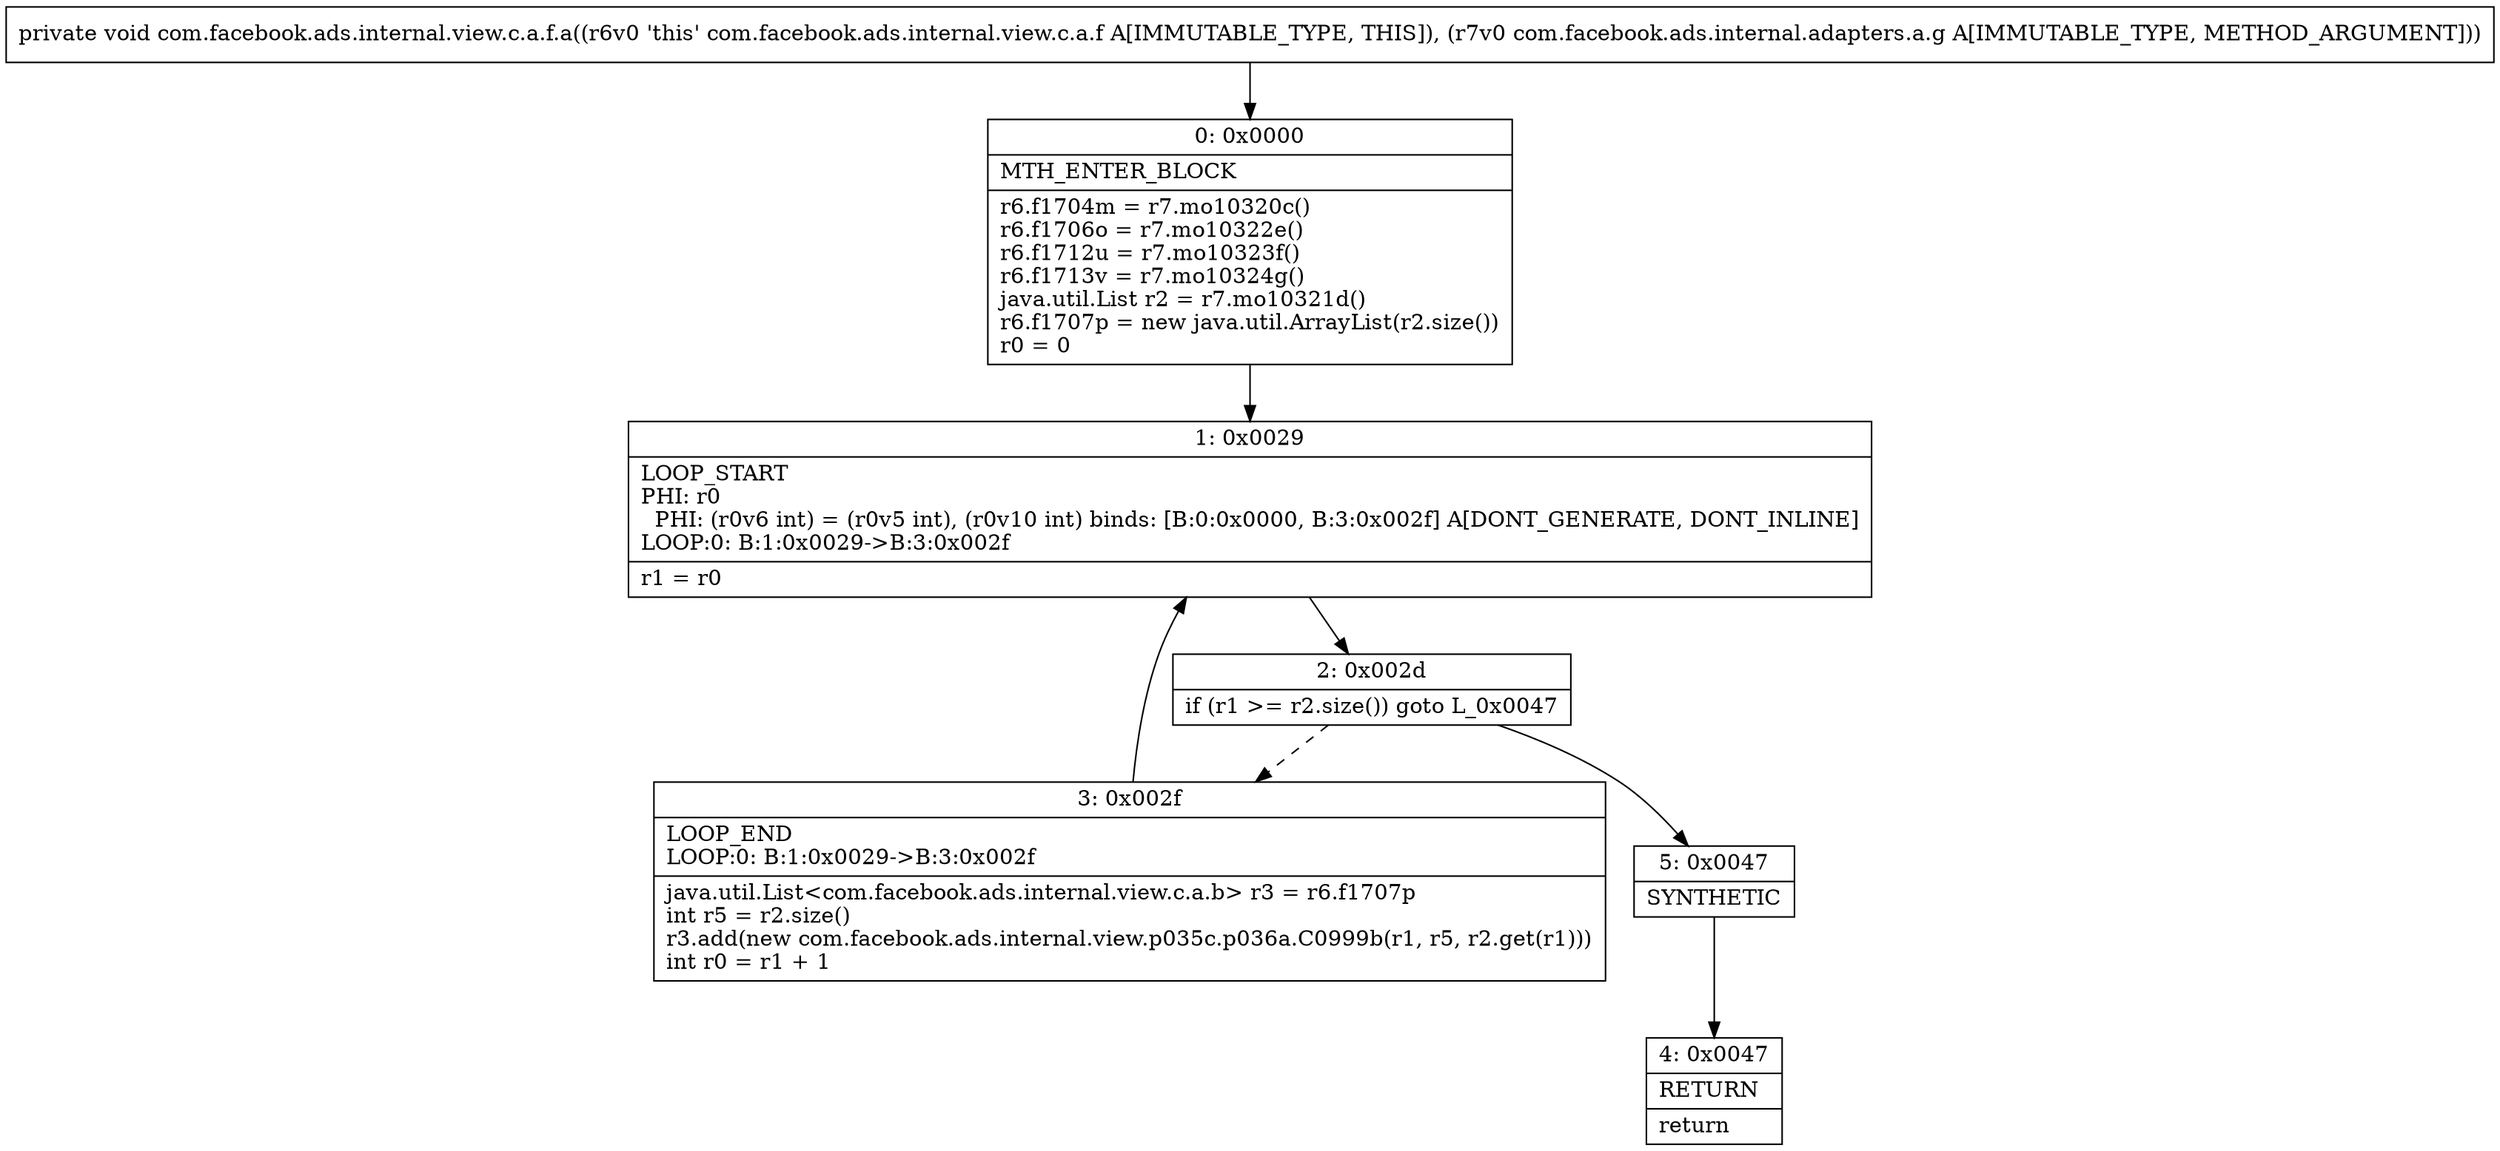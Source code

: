 digraph "CFG forcom.facebook.ads.internal.view.c.a.f.a(Lcom\/facebook\/ads\/internal\/adapters\/a\/g;)V" {
Node_0 [shape=record,label="{0\:\ 0x0000|MTH_ENTER_BLOCK\l|r6.f1704m = r7.mo10320c()\lr6.f1706o = r7.mo10322e()\lr6.f1712u = r7.mo10323f()\lr6.f1713v = r7.mo10324g()\ljava.util.List r2 = r7.mo10321d()\lr6.f1707p = new java.util.ArrayList(r2.size())\lr0 = 0\l}"];
Node_1 [shape=record,label="{1\:\ 0x0029|LOOP_START\lPHI: r0 \l  PHI: (r0v6 int) = (r0v5 int), (r0v10 int) binds: [B:0:0x0000, B:3:0x002f] A[DONT_GENERATE, DONT_INLINE]\lLOOP:0: B:1:0x0029\-\>B:3:0x002f\l|r1 = r0\l}"];
Node_2 [shape=record,label="{2\:\ 0x002d|if (r1 \>= r2.size()) goto L_0x0047\l}"];
Node_3 [shape=record,label="{3\:\ 0x002f|LOOP_END\lLOOP:0: B:1:0x0029\-\>B:3:0x002f\l|java.util.List\<com.facebook.ads.internal.view.c.a.b\> r3 = r6.f1707p\lint r5 = r2.size()\lr3.add(new com.facebook.ads.internal.view.p035c.p036a.C0999b(r1, r5, r2.get(r1)))\lint r0 = r1 + 1\l}"];
Node_4 [shape=record,label="{4\:\ 0x0047|RETURN\l|return\l}"];
Node_5 [shape=record,label="{5\:\ 0x0047|SYNTHETIC\l}"];
MethodNode[shape=record,label="{private void com.facebook.ads.internal.view.c.a.f.a((r6v0 'this' com.facebook.ads.internal.view.c.a.f A[IMMUTABLE_TYPE, THIS]), (r7v0 com.facebook.ads.internal.adapters.a.g A[IMMUTABLE_TYPE, METHOD_ARGUMENT])) }"];
MethodNode -> Node_0;
Node_0 -> Node_1;
Node_1 -> Node_2;
Node_2 -> Node_3[style=dashed];
Node_2 -> Node_5;
Node_3 -> Node_1;
Node_5 -> Node_4;
}

